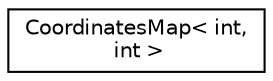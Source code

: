 digraph "Graphe hiérarchique des classes"
{
 // INTERACTIVE_SVG=YES
  edge [fontname="Helvetica",fontsize="10",labelfontname="Helvetica",labelfontsize="10"];
  node [fontname="Helvetica",fontsize="10",shape=record];
  rankdir="LR";
  Node0 [label="CoordinatesMap\< int,\l int \>",height=0.2,width=0.4,color="black", fillcolor="white", style="filled",URL="$struct_coordinates_map.html"];
}
